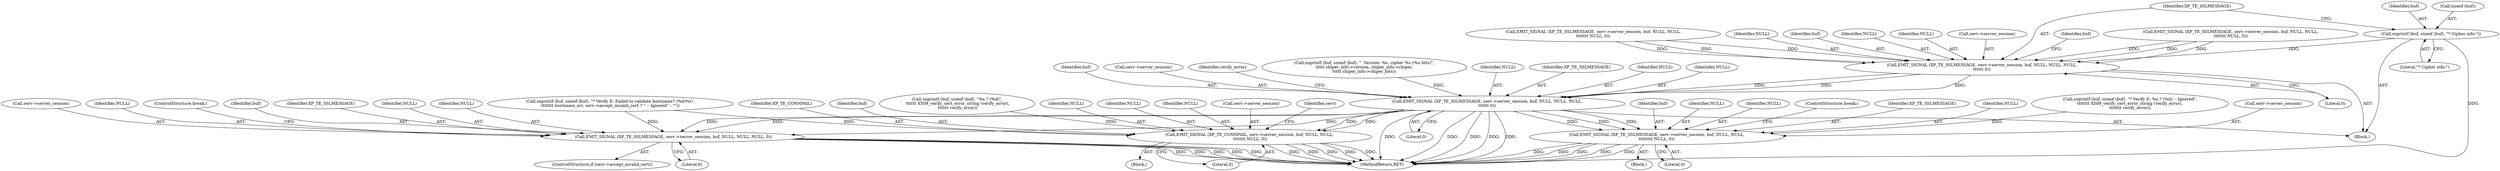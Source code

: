 digraph "0_hexchat_c9b63f7f9be01692b03fa15275135a4910a7e02d@API" {
"1000398" [label="(Call,snprintf (buf, sizeof (buf), \"* Cipher info:\"))"];
"1000403" [label="(Call,EMIT_SIGNAL (XP_TE_SSLMESSAGE, serv->server_session, buf, NULL, NULL, NULL,\n\t\t\t\t\t\t 0))"];
"1000427" [label="(Call,EMIT_SIGNAL (XP_TE_SSLMESSAGE, serv->server_session, buf, NULL, NULL, NULL,\n\t\t\t\t\t\t 0))"];
"1000483" [label="(Call,EMIT_SIGNAL (XP_TE_SSLMESSAGE, serv->server_session, buf, NULL, NULL, NULL, 0))"];
"1000514" [label="(Call,EMIT_SIGNAL (XP_TE_SSLMESSAGE, serv->server_session, buf, NULL, NULL,\n\t\t\t\t\t\t\t\t NULL, 0))"];
"1000535" [label="(Call,EMIT_SIGNAL (XP_TE_CONNFAIL, serv->server_session, buf, NULL, NULL,\n \t\t\t\t\t\t\t NULL, 0))"];
"1000402" [label="(Literal,\"* Cipher info:\")"];
"1000408" [label="(Identifier,buf)"];
"1000535" [label="(Call,EMIT_SIGNAL (XP_TE_CONNFAIL, serv->server_session, buf, NULL, NULL,\n \t\t\t\t\t\t\t NULL, 0))"];
"1000520" [label="(Identifier,NULL)"];
"1000506" [label="(Call,snprintf (buf, sizeof (buf), \"* Verify E: %s.? (%d) -- Ignored\",\n\t\t\t\t\t\t\t X509_verify_cert_error_string (verify_error),\n\t\t\t\t\t\t\t verify_error))"];
"1000479" [label="(ControlStructure,if (serv->accept_invalid_cert))"];
"1000607" [label="(MethodReturn,RET)"];
"1000488" [label="(Identifier,buf)"];
"1000491" [label="(Identifier,NULL)"];
"1000516" [label="(Call,serv->server_session)"];
"1000490" [label="(Identifier,NULL)"];
"1000412" [label="(Literal,0)"];
"1000492" [label="(Literal,0)"];
"1000409" [label="(Identifier,NULL)"];
"1000519" [label="(Identifier,buf)"];
"1000522" [label="(Identifier,NULL)"];
"1000438" [label="(Identifier,verify_error)"];
"1000411" [label="(Identifier,NULL)"];
"1000413" [label="(Call,snprintf (buf, sizeof (buf), \"  Version: %s, cipher %s (%u bits)\",\n\t\t\t\t\t chiper_info->version, chiper_info->chiper,\n\t\t\t\t\t chiper_info->chiper_bits))"];
"1000485" [label="(Call,serv->server_session)"];
"1000514" [label="(Call,EMIT_SIGNAL (XP_TE_SSLMESSAGE, serv->server_session, buf, NULL, NULL,\n\t\t\t\t\t\t\t\t NULL, 0))"];
"1000542" [label="(Identifier,NULL)"];
"1000521" [label="(Identifier,NULL)"];
"1000541" [label="(Identifier,NULL)"];
"1000403" [label="(Call,EMIT_SIGNAL (XP_TE_SSLMESSAGE, serv->server_session, buf, NULL, NULL, NULL,\n\t\t\t\t\t\t 0))"];
"1000435" [label="(Identifier,NULL)"];
"1000428" [label="(Identifier,XP_TE_SSLMESSAGE)"];
"1000489" [label="(Identifier,NULL)"];
"1000434" [label="(Identifier,NULL)"];
"1000483" [label="(Call,EMIT_SIGNAL (XP_TE_SSLMESSAGE, serv->server_session, buf, NULL, NULL, NULL, 0))"];
"1000495" [label="(ControlStructure,break;)"];
"1000405" [label="(Call,serv->server_session)"];
"1000436" [label="(Literal,0)"];
"1000398" [label="(Call,snprintf (buf, sizeof (buf), \"* Cipher info:\"))"];
"1000524" [label="(ControlStructure,break;)"];
"1000543" [label="(Identifier,NULL)"];
"1000537" [label="(Call,serv->server_session)"];
"1000414" [label="(Identifier,buf)"];
"1000427" [label="(Call,EMIT_SIGNAL (XP_TE_SSLMESSAGE, serv->server_session, buf, NULL, NULL, NULL,\n\t\t\t\t\t\t 0))"];
"1000546" [label="(Identifier,serv)"];
"1000400" [label="(Call,sizeof (buf))"];
"1000399" [label="(Identifier,buf)"];
"1000536" [label="(Identifier,XP_TE_CONNFAIL)"];
"1000365" [label="(Call,EMIT_SIGNAL (XP_TE_SSLMESSAGE, serv->server_session, buf, NULL, NULL,\n\t\t\t\t\t\t\t NULL, 0))"];
"1000515" [label="(Identifier,XP_TE_SSLMESSAGE)"];
"1000523" [label="(Literal,0)"];
"1000192" [label="(Block,)"];
"1000544" [label="(Literal,0)"];
"1000445" [label="(Block,)"];
"1000467" [label="(Call,snprintf (buf, sizeof (buf), \"* Verify E: Failed to validate hostname? (%d)%s\",\n\t\t\t\t\t\t\t hostname_err, serv->accept_invalid_cert ? \" -- Ignored\" : \"\"))"];
"1000433" [label="(Identifier,NULL)"];
"1000540" [label="(Identifier,buf)"];
"1000382" [label="(Call,EMIT_SIGNAL (XP_TE_SSLMESSAGE, serv->server_session, buf, NULL, NULL,\n\t\t\t\t\t\t\t NULL, 0))"];
"1000505" [label="(Block,)"];
"1000526" [label="(Call,snprintf (buf, sizeof (buf), \"%s.? (%d)\",\n \t\t\t\t\t\t X509_verify_cert_error_string (verify_error),\n \t\t\t\t\t\t verify_error))"];
"1000432" [label="(Identifier,buf)"];
"1000429" [label="(Call,serv->server_session)"];
"1000410" [label="(Identifier,NULL)"];
"1000484" [label="(Identifier,XP_TE_SSLMESSAGE)"];
"1000404" [label="(Identifier,XP_TE_SSLMESSAGE)"];
"1000398" -> "1000192"  [label="AST: "];
"1000398" -> "1000402"  [label="CFG: "];
"1000399" -> "1000398"  [label="AST: "];
"1000400" -> "1000398"  [label="AST: "];
"1000402" -> "1000398"  [label="AST: "];
"1000404" -> "1000398"  [label="CFG: "];
"1000398" -> "1000607"  [label="DDG: "];
"1000398" -> "1000403"  [label="DDG: "];
"1000403" -> "1000192"  [label="AST: "];
"1000403" -> "1000412"  [label="CFG: "];
"1000404" -> "1000403"  [label="AST: "];
"1000405" -> "1000403"  [label="AST: "];
"1000408" -> "1000403"  [label="AST: "];
"1000409" -> "1000403"  [label="AST: "];
"1000410" -> "1000403"  [label="AST: "];
"1000411" -> "1000403"  [label="AST: "];
"1000412" -> "1000403"  [label="AST: "];
"1000414" -> "1000403"  [label="CFG: "];
"1000382" -> "1000403"  [label="DDG: "];
"1000382" -> "1000403"  [label="DDG: "];
"1000382" -> "1000403"  [label="DDG: "];
"1000365" -> "1000403"  [label="DDG: "];
"1000365" -> "1000403"  [label="DDG: "];
"1000365" -> "1000403"  [label="DDG: "];
"1000403" -> "1000427"  [label="DDG: "];
"1000403" -> "1000427"  [label="DDG: "];
"1000403" -> "1000427"  [label="DDG: "];
"1000427" -> "1000192"  [label="AST: "];
"1000427" -> "1000436"  [label="CFG: "];
"1000428" -> "1000427"  [label="AST: "];
"1000429" -> "1000427"  [label="AST: "];
"1000432" -> "1000427"  [label="AST: "];
"1000433" -> "1000427"  [label="AST: "];
"1000434" -> "1000427"  [label="AST: "];
"1000435" -> "1000427"  [label="AST: "];
"1000436" -> "1000427"  [label="AST: "];
"1000438" -> "1000427"  [label="CFG: "];
"1000427" -> "1000607"  [label="DDG: "];
"1000427" -> "1000607"  [label="DDG: "];
"1000427" -> "1000607"  [label="DDG: "];
"1000427" -> "1000607"  [label="DDG: "];
"1000427" -> "1000607"  [label="DDG: "];
"1000413" -> "1000427"  [label="DDG: "];
"1000427" -> "1000483"  [label="DDG: "];
"1000427" -> "1000483"  [label="DDG: "];
"1000427" -> "1000483"  [label="DDG: "];
"1000427" -> "1000514"  [label="DDG: "];
"1000427" -> "1000514"  [label="DDG: "];
"1000427" -> "1000514"  [label="DDG: "];
"1000427" -> "1000535"  [label="DDG: "];
"1000427" -> "1000535"  [label="DDG: "];
"1000483" -> "1000479"  [label="AST: "];
"1000483" -> "1000492"  [label="CFG: "];
"1000484" -> "1000483"  [label="AST: "];
"1000485" -> "1000483"  [label="AST: "];
"1000488" -> "1000483"  [label="AST: "];
"1000489" -> "1000483"  [label="AST: "];
"1000490" -> "1000483"  [label="AST: "];
"1000491" -> "1000483"  [label="AST: "];
"1000492" -> "1000483"  [label="AST: "];
"1000495" -> "1000483"  [label="CFG: "];
"1000483" -> "1000607"  [label="DDG: "];
"1000483" -> "1000607"  [label="DDG: "];
"1000483" -> "1000607"  [label="DDG: "];
"1000483" -> "1000607"  [label="DDG: "];
"1000483" -> "1000607"  [label="DDG: "];
"1000467" -> "1000483"  [label="DDG: "];
"1000514" -> "1000505"  [label="AST: "];
"1000514" -> "1000523"  [label="CFG: "];
"1000515" -> "1000514"  [label="AST: "];
"1000516" -> "1000514"  [label="AST: "];
"1000519" -> "1000514"  [label="AST: "];
"1000520" -> "1000514"  [label="AST: "];
"1000521" -> "1000514"  [label="AST: "];
"1000522" -> "1000514"  [label="AST: "];
"1000523" -> "1000514"  [label="AST: "];
"1000524" -> "1000514"  [label="CFG: "];
"1000514" -> "1000607"  [label="DDG: "];
"1000514" -> "1000607"  [label="DDG: "];
"1000514" -> "1000607"  [label="DDG: "];
"1000514" -> "1000607"  [label="DDG: "];
"1000514" -> "1000607"  [label="DDG: "];
"1000506" -> "1000514"  [label="DDG: "];
"1000535" -> "1000445"  [label="AST: "];
"1000535" -> "1000544"  [label="CFG: "];
"1000536" -> "1000535"  [label="AST: "];
"1000537" -> "1000535"  [label="AST: "];
"1000540" -> "1000535"  [label="AST: "];
"1000541" -> "1000535"  [label="AST: "];
"1000542" -> "1000535"  [label="AST: "];
"1000543" -> "1000535"  [label="AST: "];
"1000544" -> "1000535"  [label="AST: "];
"1000546" -> "1000535"  [label="CFG: "];
"1000535" -> "1000607"  [label="DDG: "];
"1000535" -> "1000607"  [label="DDG: "];
"1000535" -> "1000607"  [label="DDG: "];
"1000535" -> "1000607"  [label="DDG: "];
"1000535" -> "1000607"  [label="DDG: "];
"1000467" -> "1000535"  [label="DDG: "];
"1000526" -> "1000535"  [label="DDG: "];
}
